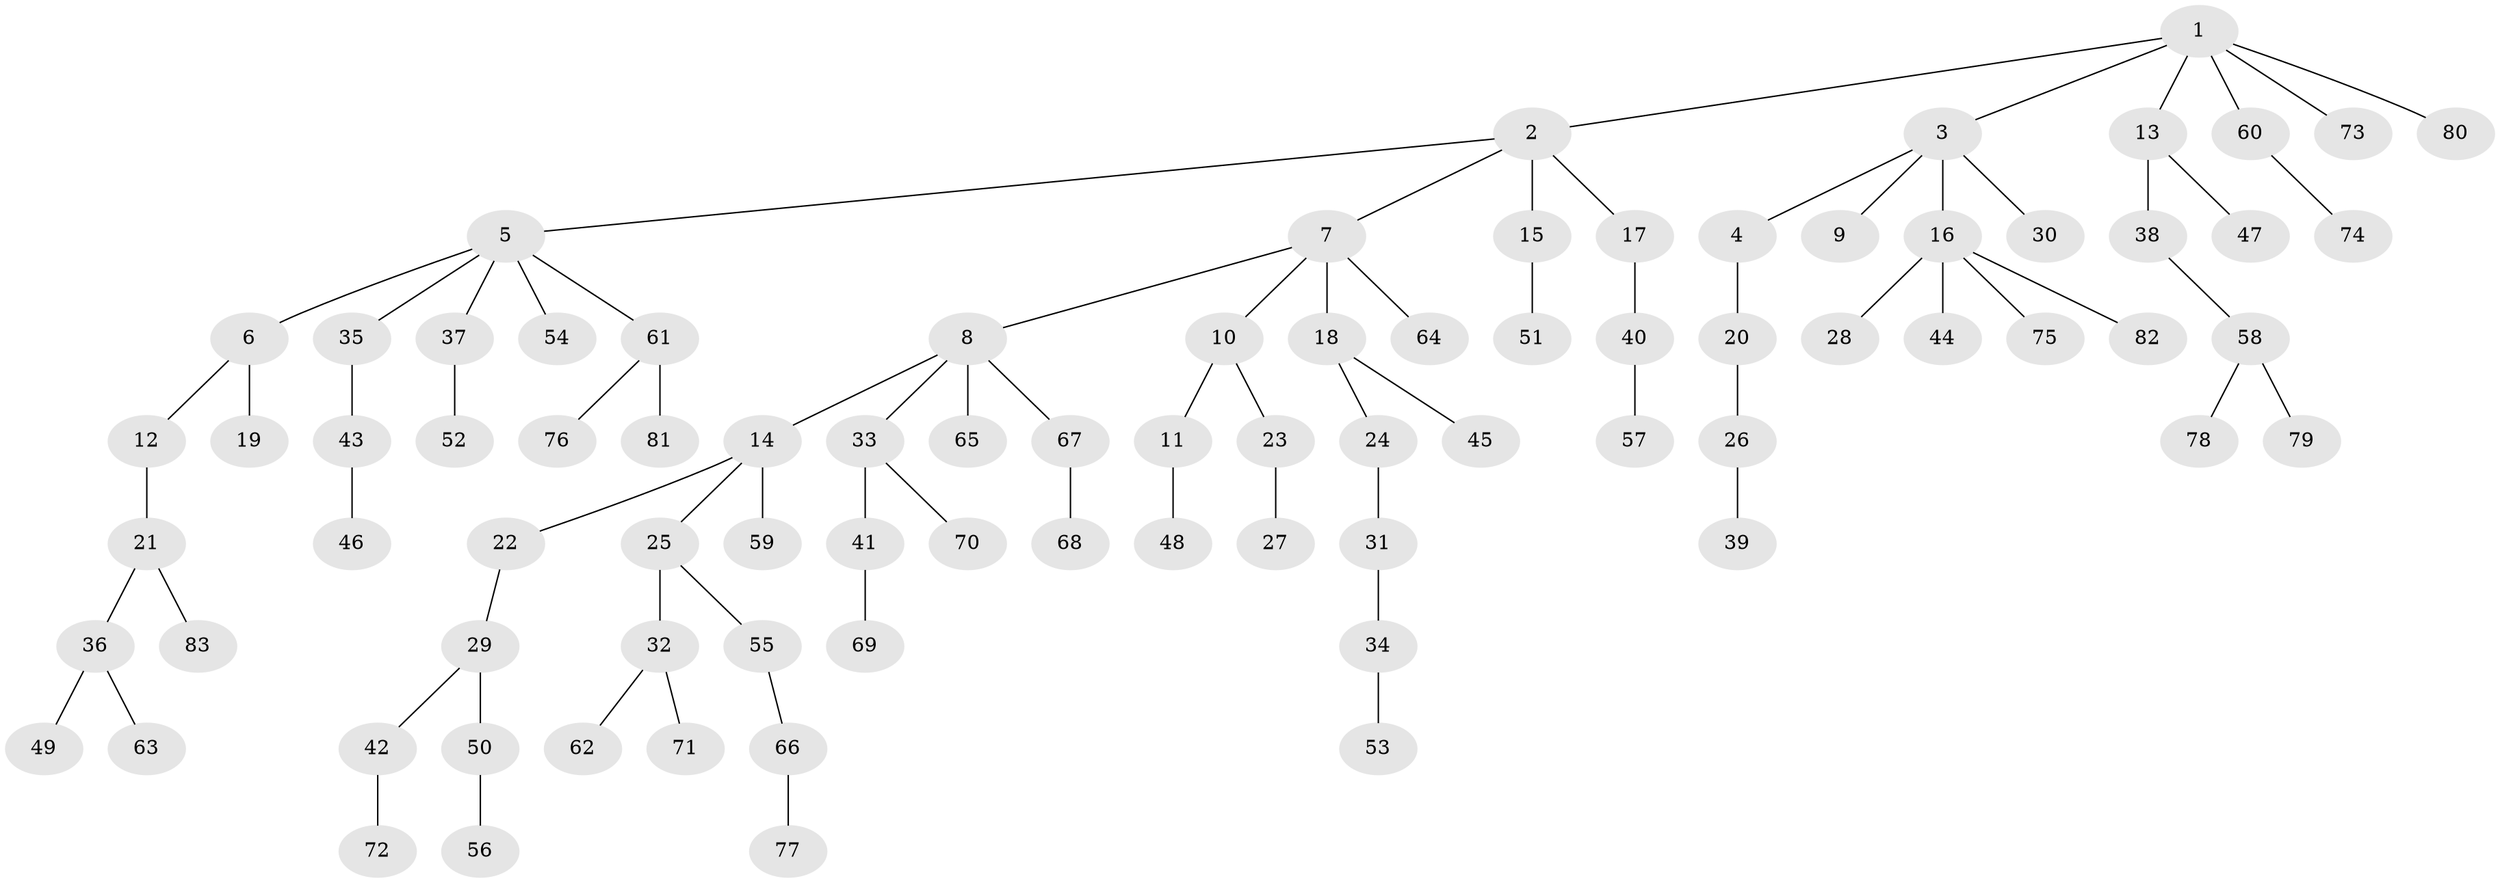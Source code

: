 // Generated by graph-tools (version 1.1) at 2025/50/03/09/25 03:50:22]
// undirected, 83 vertices, 82 edges
graph export_dot {
graph [start="1"]
  node [color=gray90,style=filled];
  1;
  2;
  3;
  4;
  5;
  6;
  7;
  8;
  9;
  10;
  11;
  12;
  13;
  14;
  15;
  16;
  17;
  18;
  19;
  20;
  21;
  22;
  23;
  24;
  25;
  26;
  27;
  28;
  29;
  30;
  31;
  32;
  33;
  34;
  35;
  36;
  37;
  38;
  39;
  40;
  41;
  42;
  43;
  44;
  45;
  46;
  47;
  48;
  49;
  50;
  51;
  52;
  53;
  54;
  55;
  56;
  57;
  58;
  59;
  60;
  61;
  62;
  63;
  64;
  65;
  66;
  67;
  68;
  69;
  70;
  71;
  72;
  73;
  74;
  75;
  76;
  77;
  78;
  79;
  80;
  81;
  82;
  83;
  1 -- 2;
  1 -- 3;
  1 -- 13;
  1 -- 60;
  1 -- 73;
  1 -- 80;
  2 -- 5;
  2 -- 7;
  2 -- 15;
  2 -- 17;
  3 -- 4;
  3 -- 9;
  3 -- 16;
  3 -- 30;
  4 -- 20;
  5 -- 6;
  5 -- 35;
  5 -- 37;
  5 -- 54;
  5 -- 61;
  6 -- 12;
  6 -- 19;
  7 -- 8;
  7 -- 10;
  7 -- 18;
  7 -- 64;
  8 -- 14;
  8 -- 33;
  8 -- 65;
  8 -- 67;
  10 -- 11;
  10 -- 23;
  11 -- 48;
  12 -- 21;
  13 -- 38;
  13 -- 47;
  14 -- 22;
  14 -- 25;
  14 -- 59;
  15 -- 51;
  16 -- 28;
  16 -- 44;
  16 -- 75;
  16 -- 82;
  17 -- 40;
  18 -- 24;
  18 -- 45;
  20 -- 26;
  21 -- 36;
  21 -- 83;
  22 -- 29;
  23 -- 27;
  24 -- 31;
  25 -- 32;
  25 -- 55;
  26 -- 39;
  29 -- 42;
  29 -- 50;
  31 -- 34;
  32 -- 62;
  32 -- 71;
  33 -- 41;
  33 -- 70;
  34 -- 53;
  35 -- 43;
  36 -- 49;
  36 -- 63;
  37 -- 52;
  38 -- 58;
  40 -- 57;
  41 -- 69;
  42 -- 72;
  43 -- 46;
  50 -- 56;
  55 -- 66;
  58 -- 78;
  58 -- 79;
  60 -- 74;
  61 -- 76;
  61 -- 81;
  66 -- 77;
  67 -- 68;
}
